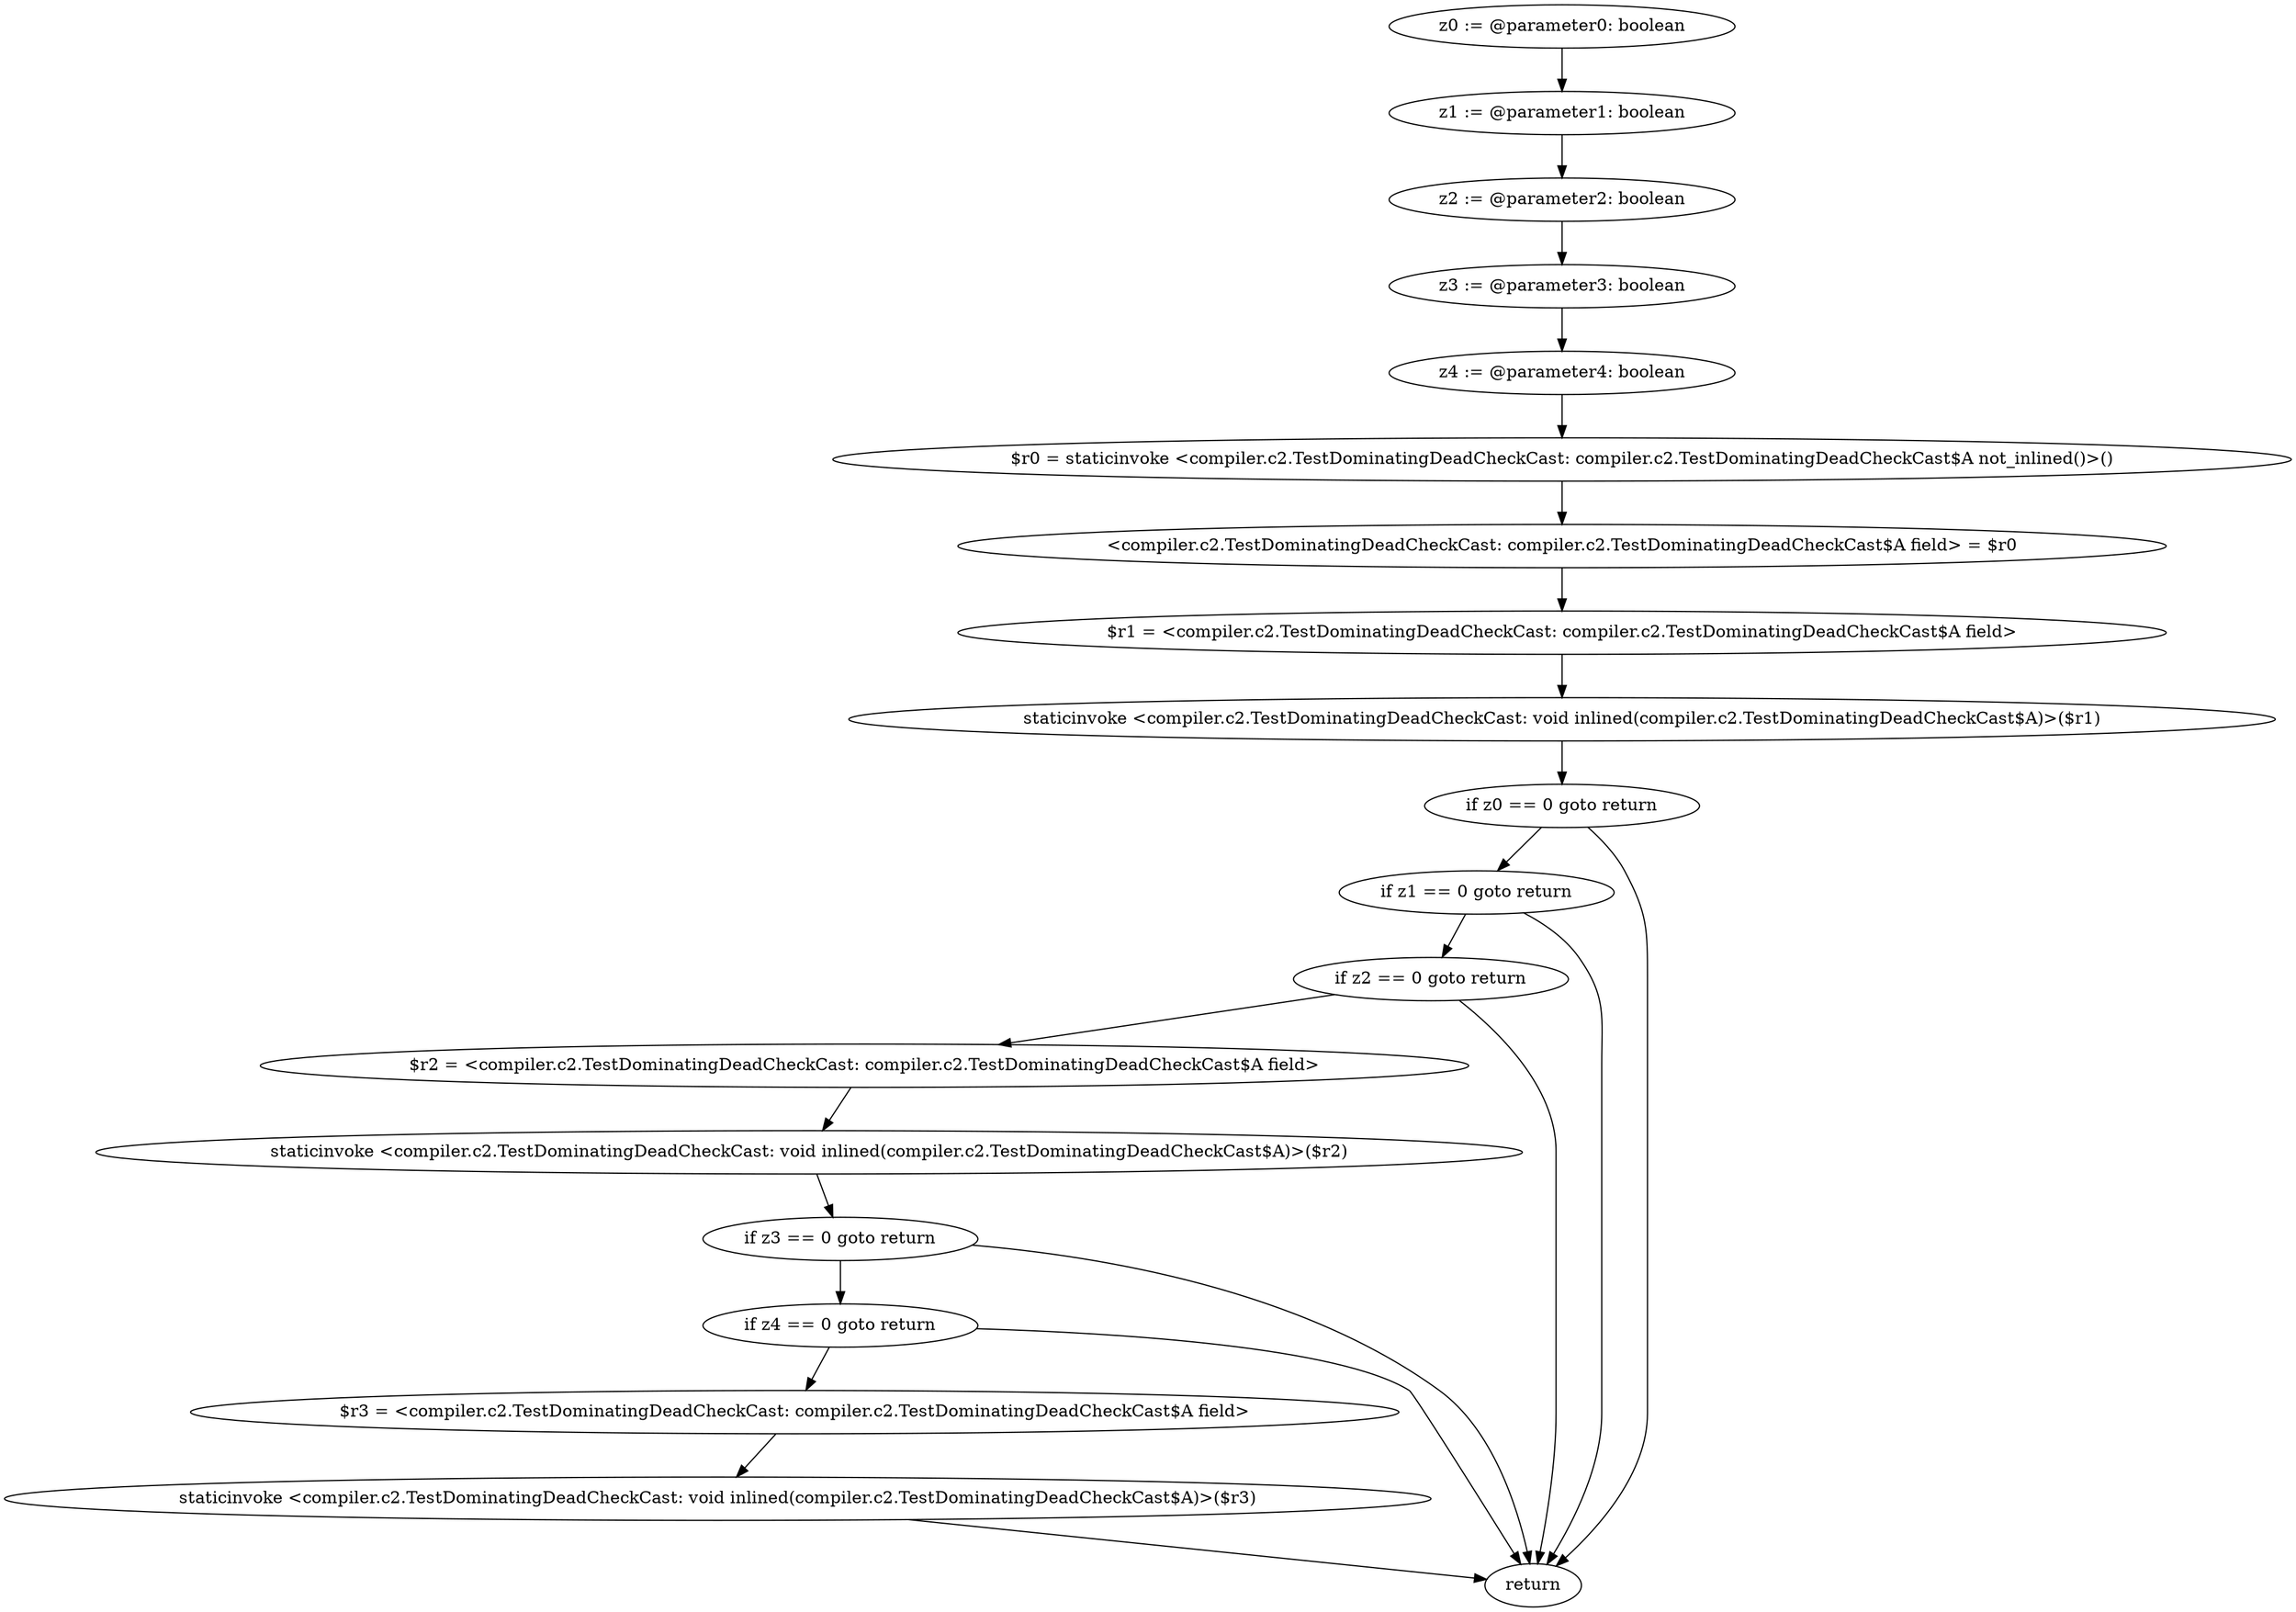 digraph "unitGraph" {
    "z0 := @parameter0: boolean"
    "z1 := @parameter1: boolean"
    "z2 := @parameter2: boolean"
    "z3 := @parameter3: boolean"
    "z4 := @parameter4: boolean"
    "$r0 = staticinvoke <compiler.c2.TestDominatingDeadCheckCast: compiler.c2.TestDominatingDeadCheckCast$A not_inlined()>()"
    "<compiler.c2.TestDominatingDeadCheckCast: compiler.c2.TestDominatingDeadCheckCast$A field> = $r0"
    "$r1 = <compiler.c2.TestDominatingDeadCheckCast: compiler.c2.TestDominatingDeadCheckCast$A field>"
    "staticinvoke <compiler.c2.TestDominatingDeadCheckCast: void inlined(compiler.c2.TestDominatingDeadCheckCast$A)>($r1)"
    "if z0 == 0 goto return"
    "if z1 == 0 goto return"
    "if z2 == 0 goto return"
    "$r2 = <compiler.c2.TestDominatingDeadCheckCast: compiler.c2.TestDominatingDeadCheckCast$A field>"
    "staticinvoke <compiler.c2.TestDominatingDeadCheckCast: void inlined(compiler.c2.TestDominatingDeadCheckCast$A)>($r2)"
    "if z3 == 0 goto return"
    "if z4 == 0 goto return"
    "$r3 = <compiler.c2.TestDominatingDeadCheckCast: compiler.c2.TestDominatingDeadCheckCast$A field>"
    "staticinvoke <compiler.c2.TestDominatingDeadCheckCast: void inlined(compiler.c2.TestDominatingDeadCheckCast$A)>($r3)"
    "return"
    "z0 := @parameter0: boolean"->"z1 := @parameter1: boolean";
    "z1 := @parameter1: boolean"->"z2 := @parameter2: boolean";
    "z2 := @parameter2: boolean"->"z3 := @parameter3: boolean";
    "z3 := @parameter3: boolean"->"z4 := @parameter4: boolean";
    "z4 := @parameter4: boolean"->"$r0 = staticinvoke <compiler.c2.TestDominatingDeadCheckCast: compiler.c2.TestDominatingDeadCheckCast$A not_inlined()>()";
    "$r0 = staticinvoke <compiler.c2.TestDominatingDeadCheckCast: compiler.c2.TestDominatingDeadCheckCast$A not_inlined()>()"->"<compiler.c2.TestDominatingDeadCheckCast: compiler.c2.TestDominatingDeadCheckCast$A field> = $r0";
    "<compiler.c2.TestDominatingDeadCheckCast: compiler.c2.TestDominatingDeadCheckCast$A field> = $r0"->"$r1 = <compiler.c2.TestDominatingDeadCheckCast: compiler.c2.TestDominatingDeadCheckCast$A field>";
    "$r1 = <compiler.c2.TestDominatingDeadCheckCast: compiler.c2.TestDominatingDeadCheckCast$A field>"->"staticinvoke <compiler.c2.TestDominatingDeadCheckCast: void inlined(compiler.c2.TestDominatingDeadCheckCast$A)>($r1)";
    "staticinvoke <compiler.c2.TestDominatingDeadCheckCast: void inlined(compiler.c2.TestDominatingDeadCheckCast$A)>($r1)"->"if z0 == 0 goto return";
    "if z0 == 0 goto return"->"if z1 == 0 goto return";
    "if z0 == 0 goto return"->"return";
    "if z1 == 0 goto return"->"if z2 == 0 goto return";
    "if z1 == 0 goto return"->"return";
    "if z2 == 0 goto return"->"$r2 = <compiler.c2.TestDominatingDeadCheckCast: compiler.c2.TestDominatingDeadCheckCast$A field>";
    "if z2 == 0 goto return"->"return";
    "$r2 = <compiler.c2.TestDominatingDeadCheckCast: compiler.c2.TestDominatingDeadCheckCast$A field>"->"staticinvoke <compiler.c2.TestDominatingDeadCheckCast: void inlined(compiler.c2.TestDominatingDeadCheckCast$A)>($r2)";
    "staticinvoke <compiler.c2.TestDominatingDeadCheckCast: void inlined(compiler.c2.TestDominatingDeadCheckCast$A)>($r2)"->"if z3 == 0 goto return";
    "if z3 == 0 goto return"->"if z4 == 0 goto return";
    "if z3 == 0 goto return"->"return";
    "if z4 == 0 goto return"->"$r3 = <compiler.c2.TestDominatingDeadCheckCast: compiler.c2.TestDominatingDeadCheckCast$A field>";
    "if z4 == 0 goto return"->"return";
    "$r3 = <compiler.c2.TestDominatingDeadCheckCast: compiler.c2.TestDominatingDeadCheckCast$A field>"->"staticinvoke <compiler.c2.TestDominatingDeadCheckCast: void inlined(compiler.c2.TestDominatingDeadCheckCast$A)>($r3)";
    "staticinvoke <compiler.c2.TestDominatingDeadCheckCast: void inlined(compiler.c2.TestDominatingDeadCheckCast$A)>($r3)"->"return";
}
